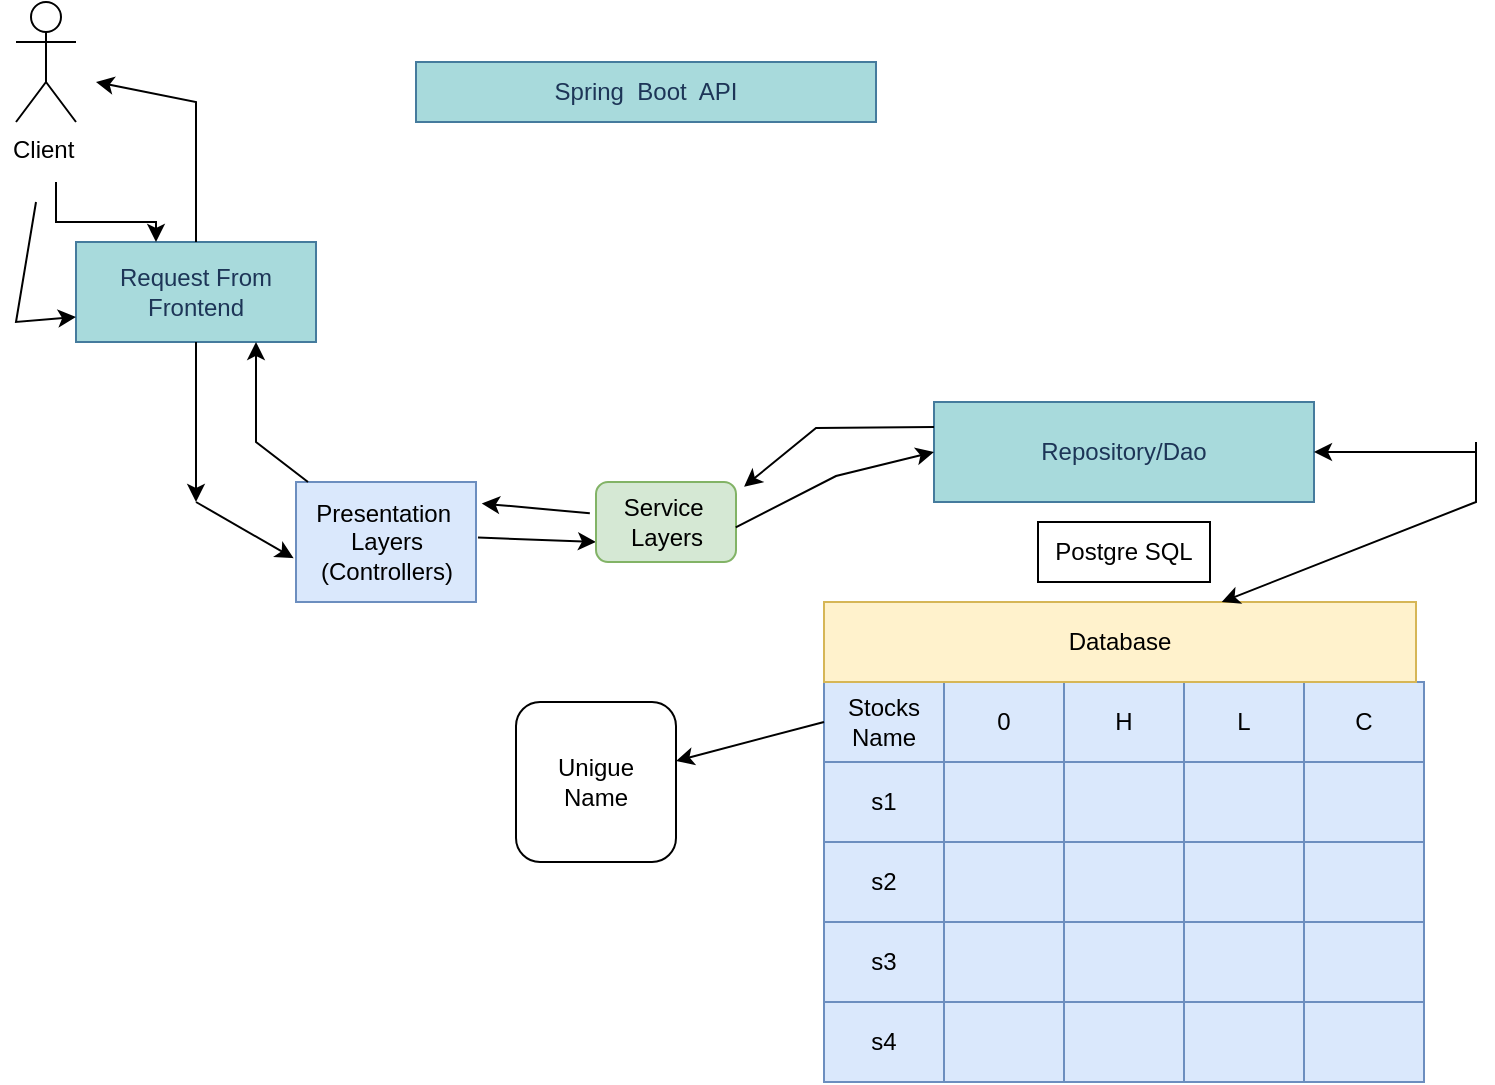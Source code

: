 <mxfile version="20.5.3" type="github">
  <diagram id="C5RBs43oDa-KdzZeNtuy" name="Page-1">
    <mxGraphModel dx="735" dy="460" grid="1" gridSize="10" guides="1" tooltips="1" connect="1" arrows="1" fold="1" page="1" pageScale="1" pageWidth="827" pageHeight="1169" math="0" shadow="0">
      <root>
        <mxCell id="WIyWlLk6GJQsqaUBKTNV-0" />
        <mxCell id="WIyWlLk6GJQsqaUBKTNV-1" parent="WIyWlLk6GJQsqaUBKTNV-0" />
        <mxCell id="JqNgXWwND9RPEEob_Ky7-0" value="Spring&amp;nbsp; Boot&amp;nbsp; API" style="rounded=0;whiteSpace=wrap;html=1;strokeColor=#457B9D;fillColor=#A8DADC;fontColor=#1D3557;" parent="WIyWlLk6GJQsqaUBKTNV-1" vertex="1">
          <mxGeometry x="210" y="30" width="230" height="30" as="geometry" />
        </mxCell>
        <mxCell id="JqNgXWwND9RPEEob_Ky7-1" value="Request From Frontend" style="rounded=0;arcSize=10;whiteSpace=wrap;html=1;align=center;fillColor=#A8DADC;strokeColor=#457B9D;fontColor=#1D3557;" parent="WIyWlLk6GJQsqaUBKTNV-1" vertex="1">
          <mxGeometry x="40" y="120" width="120" height="50" as="geometry" />
        </mxCell>
        <mxCell id="JqNgXWwND9RPEEob_Ky7-4" value="Presentation&amp;nbsp;&lt;br&gt;Layers&lt;br&gt;(Controllers)" style="text;html=1;align=center;verticalAlign=middle;resizable=0;points=[];autosize=1;strokeColor=#6c8ebf;fillColor=#dae8fc;rounded=0;" parent="WIyWlLk6GJQsqaUBKTNV-1" vertex="1">
          <mxGeometry x="150" y="240" width="90" height="60" as="geometry" />
        </mxCell>
        <mxCell id="JqNgXWwND9RPEEob_Ky7-6" value="" style="endArrow=classic;html=1;rounded=0;exitX=1.011;exitY=0.463;exitDx=0;exitDy=0;exitPerimeter=0;" parent="WIyWlLk6GJQsqaUBKTNV-1" source="JqNgXWwND9RPEEob_Ky7-4" edge="1">
          <mxGeometry width="50" height="50" relative="1" as="geometry">
            <mxPoint x="370" y="260" as="sourcePoint" />
            <mxPoint x="300" y="270" as="targetPoint" />
          </mxGeometry>
        </mxCell>
        <mxCell id="JqNgXWwND9RPEEob_Ky7-7" value="Service&amp;nbsp;&lt;br&gt;Layers" style="text;html=1;align=center;verticalAlign=middle;resizable=0;points=[];autosize=1;strokeColor=#82b366;fillColor=#d5e8d4;rounded=1;shadow=0;sketch=0;" parent="WIyWlLk6GJQsqaUBKTNV-1" vertex="1">
          <mxGeometry x="300" y="240" width="70" height="40" as="geometry" />
        </mxCell>
        <mxCell id="JqNgXWwND9RPEEob_Ky7-8" value="" style="endArrow=classic;html=1;rounded=0;exitX=0.5;exitY=1;exitDx=0;exitDy=0;" parent="WIyWlLk6GJQsqaUBKTNV-1" source="JqNgXWwND9RPEEob_Ky7-1" edge="1">
          <mxGeometry width="50" height="50" relative="1" as="geometry">
            <mxPoint x="370" y="260" as="sourcePoint" />
            <mxPoint x="100" y="250" as="targetPoint" />
          </mxGeometry>
        </mxCell>
        <mxCell id="JqNgXWwND9RPEEob_Ky7-9" value="" style="endArrow=classic;html=1;rounded=0;entryX=-0.013;entryY=0.635;entryDx=0;entryDy=0;entryPerimeter=0;" parent="WIyWlLk6GJQsqaUBKTNV-1" target="JqNgXWwND9RPEEob_Ky7-4" edge="1">
          <mxGeometry width="50" height="50" relative="1" as="geometry">
            <mxPoint x="100" y="250" as="sourcePoint" />
            <mxPoint x="150" y="260" as="targetPoint" />
          </mxGeometry>
        </mxCell>
        <mxCell id="JqNgXWwND9RPEEob_Ky7-10" value="Repository/Dao" style="rounded=0;whiteSpace=wrap;html=1;strokeColor=#457B9D;fillColor=#A8DADC;fontColor=#1D3557;" parent="WIyWlLk6GJQsqaUBKTNV-1" vertex="1">
          <mxGeometry x="469" y="200" width="190" height="50" as="geometry" />
        </mxCell>
        <mxCell id="JqNgXWwND9RPEEob_Ky7-12" value="" style="endArrow=classic;html=1;rounded=0;exitX=0.998;exitY=0.567;exitDx=0;exitDy=0;exitPerimeter=0;entryX=0;entryY=0.5;entryDx=0;entryDy=0;" parent="WIyWlLk6GJQsqaUBKTNV-1" source="JqNgXWwND9RPEEob_Ky7-7" target="JqNgXWwND9RPEEob_Ky7-10" edge="1">
          <mxGeometry width="50" height="50" relative="1" as="geometry">
            <mxPoint x="370" y="260" as="sourcePoint" />
            <mxPoint x="410" y="160" as="targetPoint" />
            <Array as="points">
              <mxPoint x="420" y="237" />
            </Array>
          </mxGeometry>
        </mxCell>
        <mxCell id="JqNgXWwND9RPEEob_Ky7-16" value="" style="shape=table;startSize=0;container=1;collapsible=0;childLayout=tableLayout;rounded=1;shadow=0;sketch=0;fillColor=#dae8fc;strokeColor=#6c8ebf;" parent="WIyWlLk6GJQsqaUBKTNV-1" vertex="1">
          <mxGeometry x="414" y="340" width="300" height="200" as="geometry" />
        </mxCell>
        <mxCell id="JqNgXWwND9RPEEob_Ky7-17" value="" style="shape=tableRow;horizontal=0;startSize=0;swimlaneHead=0;swimlaneBody=0;top=0;left=0;bottom=0;right=0;collapsible=0;dropTarget=0;fillColor=none;points=[[0,0.5],[1,0.5]];portConstraint=eastwest;rounded=1;shadow=0;sketch=0;" parent="JqNgXWwND9RPEEob_Ky7-16" vertex="1">
          <mxGeometry width="300" height="40" as="geometry" />
        </mxCell>
        <mxCell id="JqNgXWwND9RPEEob_Ky7-18" value="Stocks Name" style="shape=partialRectangle;html=1;whiteSpace=wrap;connectable=0;overflow=hidden;fillColor=none;top=0;left=0;bottom=0;right=0;pointerEvents=1;rounded=1;shadow=0;sketch=0;" parent="JqNgXWwND9RPEEob_Ky7-17" vertex="1">
          <mxGeometry width="60" height="40" as="geometry">
            <mxRectangle width="60" height="40" as="alternateBounds" />
          </mxGeometry>
        </mxCell>
        <mxCell id="JqNgXWwND9RPEEob_Ky7-19" value="0" style="shape=partialRectangle;html=1;whiteSpace=wrap;connectable=0;overflow=hidden;fillColor=none;top=0;left=0;bottom=0;right=0;pointerEvents=1;rounded=1;shadow=0;sketch=0;" parent="JqNgXWwND9RPEEob_Ky7-17" vertex="1">
          <mxGeometry x="60" width="60" height="40" as="geometry">
            <mxRectangle width="60" height="40" as="alternateBounds" />
          </mxGeometry>
        </mxCell>
        <mxCell id="JqNgXWwND9RPEEob_Ky7-20" value="H" style="shape=partialRectangle;html=1;whiteSpace=wrap;connectable=0;overflow=hidden;fillColor=none;top=0;left=0;bottom=0;right=0;pointerEvents=1;rounded=1;shadow=0;sketch=0;" parent="JqNgXWwND9RPEEob_Ky7-17" vertex="1">
          <mxGeometry x="120" width="60" height="40" as="geometry">
            <mxRectangle width="60" height="40" as="alternateBounds" />
          </mxGeometry>
        </mxCell>
        <mxCell id="JqNgXWwND9RPEEob_Ky7-21" value="L" style="shape=partialRectangle;html=1;whiteSpace=wrap;connectable=0;overflow=hidden;fillColor=none;top=0;left=0;bottom=0;right=0;pointerEvents=1;rounded=1;shadow=0;sketch=0;" parent="JqNgXWwND9RPEEob_Ky7-17" vertex="1">
          <mxGeometry x="180" width="60" height="40" as="geometry">
            <mxRectangle width="60" height="40" as="alternateBounds" />
          </mxGeometry>
        </mxCell>
        <mxCell id="JqNgXWwND9RPEEob_Ky7-22" value="C" style="shape=partialRectangle;html=1;whiteSpace=wrap;connectable=0;overflow=hidden;fillColor=none;top=0;left=0;bottom=0;right=0;pointerEvents=1;rounded=1;shadow=0;sketch=0;" parent="JqNgXWwND9RPEEob_Ky7-17" vertex="1">
          <mxGeometry x="240" width="60" height="40" as="geometry">
            <mxRectangle width="60" height="40" as="alternateBounds" />
          </mxGeometry>
        </mxCell>
        <mxCell id="JqNgXWwND9RPEEob_Ky7-23" value="" style="shape=tableRow;horizontal=0;startSize=0;swimlaneHead=0;swimlaneBody=0;top=0;left=0;bottom=0;right=0;collapsible=0;dropTarget=0;fillColor=none;points=[[0,0.5],[1,0.5]];portConstraint=eastwest;rounded=1;shadow=0;sketch=0;" parent="JqNgXWwND9RPEEob_Ky7-16" vertex="1">
          <mxGeometry y="40" width="300" height="40" as="geometry" />
        </mxCell>
        <mxCell id="JqNgXWwND9RPEEob_Ky7-24" value="s1" style="shape=partialRectangle;html=1;whiteSpace=wrap;connectable=0;overflow=hidden;fillColor=none;top=0;left=0;bottom=0;right=0;pointerEvents=1;rounded=1;shadow=0;sketch=0;" parent="JqNgXWwND9RPEEob_Ky7-23" vertex="1">
          <mxGeometry width="60" height="40" as="geometry">
            <mxRectangle width="60" height="40" as="alternateBounds" />
          </mxGeometry>
        </mxCell>
        <mxCell id="JqNgXWwND9RPEEob_Ky7-25" value="" style="shape=partialRectangle;html=1;whiteSpace=wrap;connectable=0;overflow=hidden;fillColor=none;top=0;left=0;bottom=0;right=0;pointerEvents=1;rounded=1;shadow=0;sketch=0;" parent="JqNgXWwND9RPEEob_Ky7-23" vertex="1">
          <mxGeometry x="60" width="60" height="40" as="geometry">
            <mxRectangle width="60" height="40" as="alternateBounds" />
          </mxGeometry>
        </mxCell>
        <mxCell id="JqNgXWwND9RPEEob_Ky7-26" value="" style="shape=partialRectangle;html=1;whiteSpace=wrap;connectable=0;overflow=hidden;fillColor=none;top=0;left=0;bottom=0;right=0;pointerEvents=1;rounded=1;shadow=0;sketch=0;" parent="JqNgXWwND9RPEEob_Ky7-23" vertex="1">
          <mxGeometry x="120" width="60" height="40" as="geometry">
            <mxRectangle width="60" height="40" as="alternateBounds" />
          </mxGeometry>
        </mxCell>
        <mxCell id="JqNgXWwND9RPEEob_Ky7-27" value="" style="shape=partialRectangle;html=1;whiteSpace=wrap;connectable=0;overflow=hidden;fillColor=none;top=0;left=0;bottom=0;right=0;pointerEvents=1;rounded=1;shadow=0;sketch=0;" parent="JqNgXWwND9RPEEob_Ky7-23" vertex="1">
          <mxGeometry x="180" width="60" height="40" as="geometry">
            <mxRectangle width="60" height="40" as="alternateBounds" />
          </mxGeometry>
        </mxCell>
        <mxCell id="JqNgXWwND9RPEEob_Ky7-28" value="" style="shape=partialRectangle;html=1;whiteSpace=wrap;connectable=0;overflow=hidden;fillColor=none;top=0;left=0;bottom=0;right=0;pointerEvents=1;rounded=1;shadow=0;sketch=0;" parent="JqNgXWwND9RPEEob_Ky7-23" vertex="1">
          <mxGeometry x="240" width="60" height="40" as="geometry">
            <mxRectangle width="60" height="40" as="alternateBounds" />
          </mxGeometry>
        </mxCell>
        <mxCell id="JqNgXWwND9RPEEob_Ky7-29" value="" style="shape=tableRow;horizontal=0;startSize=0;swimlaneHead=0;swimlaneBody=0;top=0;left=0;bottom=0;right=0;collapsible=0;dropTarget=0;fillColor=none;points=[[0,0.5],[1,0.5]];portConstraint=eastwest;rounded=1;shadow=0;sketch=0;" parent="JqNgXWwND9RPEEob_Ky7-16" vertex="1">
          <mxGeometry y="80" width="300" height="40" as="geometry" />
        </mxCell>
        <mxCell id="JqNgXWwND9RPEEob_Ky7-30" value="s2" style="shape=partialRectangle;html=1;whiteSpace=wrap;connectable=0;overflow=hidden;fillColor=none;top=0;left=0;bottom=0;right=0;pointerEvents=1;rounded=1;shadow=0;sketch=0;" parent="JqNgXWwND9RPEEob_Ky7-29" vertex="1">
          <mxGeometry width="60" height="40" as="geometry">
            <mxRectangle width="60" height="40" as="alternateBounds" />
          </mxGeometry>
        </mxCell>
        <mxCell id="JqNgXWwND9RPEEob_Ky7-31" value="" style="shape=partialRectangle;html=1;whiteSpace=wrap;connectable=0;overflow=hidden;fillColor=none;top=0;left=0;bottom=0;right=0;pointerEvents=1;rounded=1;shadow=0;sketch=0;" parent="JqNgXWwND9RPEEob_Ky7-29" vertex="1">
          <mxGeometry x="60" width="60" height="40" as="geometry">
            <mxRectangle width="60" height="40" as="alternateBounds" />
          </mxGeometry>
        </mxCell>
        <mxCell id="JqNgXWwND9RPEEob_Ky7-32" value="" style="shape=partialRectangle;html=1;whiteSpace=wrap;connectable=0;overflow=hidden;fillColor=none;top=0;left=0;bottom=0;right=0;pointerEvents=1;rounded=1;shadow=0;sketch=0;" parent="JqNgXWwND9RPEEob_Ky7-29" vertex="1">
          <mxGeometry x="120" width="60" height="40" as="geometry">
            <mxRectangle width="60" height="40" as="alternateBounds" />
          </mxGeometry>
        </mxCell>
        <mxCell id="JqNgXWwND9RPEEob_Ky7-33" value="" style="shape=partialRectangle;html=1;whiteSpace=wrap;connectable=0;overflow=hidden;fillColor=none;top=0;left=0;bottom=0;right=0;pointerEvents=1;rounded=1;shadow=0;sketch=0;" parent="JqNgXWwND9RPEEob_Ky7-29" vertex="1">
          <mxGeometry x="180" width="60" height="40" as="geometry">
            <mxRectangle width="60" height="40" as="alternateBounds" />
          </mxGeometry>
        </mxCell>
        <mxCell id="JqNgXWwND9RPEEob_Ky7-34" value="" style="shape=partialRectangle;html=1;whiteSpace=wrap;connectable=0;overflow=hidden;fillColor=none;top=0;left=0;bottom=0;right=0;pointerEvents=1;rounded=1;shadow=0;sketch=0;" parent="JqNgXWwND9RPEEob_Ky7-29" vertex="1">
          <mxGeometry x="240" width="60" height="40" as="geometry">
            <mxRectangle width="60" height="40" as="alternateBounds" />
          </mxGeometry>
        </mxCell>
        <mxCell id="JqNgXWwND9RPEEob_Ky7-35" value="" style="shape=tableRow;horizontal=0;startSize=0;swimlaneHead=0;swimlaneBody=0;top=0;left=0;bottom=0;right=0;collapsible=0;dropTarget=0;fillColor=none;points=[[0,0.5],[1,0.5]];portConstraint=eastwest;rounded=1;shadow=0;sketch=0;" parent="JqNgXWwND9RPEEob_Ky7-16" vertex="1">
          <mxGeometry y="120" width="300" height="40" as="geometry" />
        </mxCell>
        <mxCell id="JqNgXWwND9RPEEob_Ky7-36" value="s3" style="shape=partialRectangle;html=1;whiteSpace=wrap;connectable=0;overflow=hidden;fillColor=none;top=0;left=0;bottom=0;right=0;pointerEvents=1;rounded=1;shadow=0;sketch=0;" parent="JqNgXWwND9RPEEob_Ky7-35" vertex="1">
          <mxGeometry width="60" height="40" as="geometry">
            <mxRectangle width="60" height="40" as="alternateBounds" />
          </mxGeometry>
        </mxCell>
        <mxCell id="JqNgXWwND9RPEEob_Ky7-37" value="" style="shape=partialRectangle;html=1;whiteSpace=wrap;connectable=0;overflow=hidden;fillColor=none;top=0;left=0;bottom=0;right=0;pointerEvents=1;rounded=1;shadow=0;sketch=0;" parent="JqNgXWwND9RPEEob_Ky7-35" vertex="1">
          <mxGeometry x="60" width="60" height="40" as="geometry">
            <mxRectangle width="60" height="40" as="alternateBounds" />
          </mxGeometry>
        </mxCell>
        <mxCell id="JqNgXWwND9RPEEob_Ky7-38" value="" style="shape=partialRectangle;html=1;whiteSpace=wrap;connectable=0;overflow=hidden;fillColor=none;top=0;left=0;bottom=0;right=0;pointerEvents=1;rounded=1;shadow=0;sketch=0;" parent="JqNgXWwND9RPEEob_Ky7-35" vertex="1">
          <mxGeometry x="120" width="60" height="40" as="geometry">
            <mxRectangle width="60" height="40" as="alternateBounds" />
          </mxGeometry>
        </mxCell>
        <mxCell id="JqNgXWwND9RPEEob_Ky7-39" value="" style="shape=partialRectangle;html=1;whiteSpace=wrap;connectable=0;overflow=hidden;fillColor=none;top=0;left=0;bottom=0;right=0;pointerEvents=1;rounded=1;shadow=0;sketch=0;" parent="JqNgXWwND9RPEEob_Ky7-35" vertex="1">
          <mxGeometry x="180" width="60" height="40" as="geometry">
            <mxRectangle width="60" height="40" as="alternateBounds" />
          </mxGeometry>
        </mxCell>
        <mxCell id="JqNgXWwND9RPEEob_Ky7-40" value="" style="shape=partialRectangle;html=1;whiteSpace=wrap;connectable=0;overflow=hidden;fillColor=none;top=0;left=0;bottom=0;right=0;pointerEvents=1;rounded=1;shadow=0;sketch=0;" parent="JqNgXWwND9RPEEob_Ky7-35" vertex="1">
          <mxGeometry x="240" width="60" height="40" as="geometry">
            <mxRectangle width="60" height="40" as="alternateBounds" />
          </mxGeometry>
        </mxCell>
        <mxCell id="JqNgXWwND9RPEEob_Ky7-41" value="" style="shape=tableRow;horizontal=0;startSize=0;swimlaneHead=0;swimlaneBody=0;top=0;left=0;bottom=0;right=0;collapsible=0;dropTarget=0;fillColor=none;points=[[0,0.5],[1,0.5]];portConstraint=eastwest;rounded=1;shadow=0;sketch=0;" parent="JqNgXWwND9RPEEob_Ky7-16" vertex="1">
          <mxGeometry y="160" width="300" height="40" as="geometry" />
        </mxCell>
        <mxCell id="JqNgXWwND9RPEEob_Ky7-42" value="s4" style="shape=partialRectangle;html=1;whiteSpace=wrap;connectable=0;overflow=hidden;fillColor=none;top=0;left=0;bottom=0;right=0;pointerEvents=1;rounded=1;shadow=0;sketch=0;" parent="JqNgXWwND9RPEEob_Ky7-41" vertex="1">
          <mxGeometry width="60" height="40" as="geometry">
            <mxRectangle width="60" height="40" as="alternateBounds" />
          </mxGeometry>
        </mxCell>
        <mxCell id="JqNgXWwND9RPEEob_Ky7-43" value="" style="shape=partialRectangle;html=1;whiteSpace=wrap;connectable=0;overflow=hidden;fillColor=none;top=0;left=0;bottom=0;right=0;pointerEvents=1;rounded=1;shadow=0;sketch=0;" parent="JqNgXWwND9RPEEob_Ky7-41" vertex="1">
          <mxGeometry x="60" width="60" height="40" as="geometry">
            <mxRectangle width="60" height="40" as="alternateBounds" />
          </mxGeometry>
        </mxCell>
        <mxCell id="JqNgXWwND9RPEEob_Ky7-44" value="" style="shape=partialRectangle;html=1;whiteSpace=wrap;connectable=0;overflow=hidden;fillColor=none;top=0;left=0;bottom=0;right=0;pointerEvents=1;rounded=1;shadow=0;sketch=0;" parent="JqNgXWwND9RPEEob_Ky7-41" vertex="1">
          <mxGeometry x="120" width="60" height="40" as="geometry">
            <mxRectangle width="60" height="40" as="alternateBounds" />
          </mxGeometry>
        </mxCell>
        <mxCell id="JqNgXWwND9RPEEob_Ky7-45" value="" style="shape=partialRectangle;html=1;whiteSpace=wrap;connectable=0;overflow=hidden;fillColor=none;top=0;left=0;bottom=0;right=0;pointerEvents=1;rounded=1;shadow=0;sketch=0;" parent="JqNgXWwND9RPEEob_Ky7-41" vertex="1">
          <mxGeometry x="180" width="60" height="40" as="geometry">
            <mxRectangle width="60" height="40" as="alternateBounds" />
          </mxGeometry>
        </mxCell>
        <mxCell id="JqNgXWwND9RPEEob_Ky7-46" value="" style="shape=partialRectangle;html=1;whiteSpace=wrap;connectable=0;overflow=hidden;fillColor=none;top=0;left=0;bottom=0;right=0;pointerEvents=1;rounded=1;shadow=0;sketch=0;" parent="JqNgXWwND9RPEEob_Ky7-41" vertex="1">
          <mxGeometry x="240" width="60" height="40" as="geometry">
            <mxRectangle width="60" height="40" as="alternateBounds" />
          </mxGeometry>
        </mxCell>
        <mxCell id="JqNgXWwND9RPEEob_Ky7-85" value="Database" style="rounded=0;whiteSpace=wrap;html=1;shadow=0;sketch=0;fillColor=#fff2cc;strokeColor=#d6b656;" parent="WIyWlLk6GJQsqaUBKTNV-1" vertex="1">
          <mxGeometry x="414" y="300" width="296" height="40" as="geometry" />
        </mxCell>
        <mxCell id="JqNgXWwND9RPEEob_Ky7-86" value="" style="endArrow=classic;html=1;rounded=0;exitX=0;exitY=0.5;exitDx=0;exitDy=0;" parent="WIyWlLk6GJQsqaUBKTNV-1" source="JqNgXWwND9RPEEob_Ky7-17" target="JqNgXWwND9RPEEob_Ky7-87" edge="1">
          <mxGeometry width="50" height="50" relative="1" as="geometry">
            <mxPoint x="510" y="350" as="sourcePoint" />
            <mxPoint x="350" y="380" as="targetPoint" />
          </mxGeometry>
        </mxCell>
        <mxCell id="JqNgXWwND9RPEEob_Ky7-87" value="Unigue&lt;br&gt;Name" style="whiteSpace=wrap;html=1;aspect=fixed;rounded=1;shadow=0;sketch=0;" parent="WIyWlLk6GJQsqaUBKTNV-1" vertex="1">
          <mxGeometry x="260" y="350" width="80" height="80" as="geometry" />
        </mxCell>
        <mxCell id="JqNgXWwND9RPEEob_Ky7-88" value="Postgre SQL" style="rounded=0;whiteSpace=wrap;html=1;shadow=0;sketch=0;" parent="WIyWlLk6GJQsqaUBKTNV-1" vertex="1">
          <mxGeometry x="521" y="260" width="86" height="30" as="geometry" />
        </mxCell>
        <mxCell id="JqNgXWwND9RPEEob_Ky7-89" value="" style="endArrow=classic;html=1;rounded=0;entryX=1;entryY=0.5;entryDx=0;entryDy=0;" parent="WIyWlLk6GJQsqaUBKTNV-1" target="JqNgXWwND9RPEEob_Ky7-10" edge="1">
          <mxGeometry width="50" height="50" relative="1" as="geometry">
            <mxPoint x="740" y="225" as="sourcePoint" />
            <mxPoint x="560" y="290" as="targetPoint" />
          </mxGeometry>
        </mxCell>
        <mxCell id="JqNgXWwND9RPEEob_Ky7-91" value="" style="endArrow=classic;html=1;rounded=0;" parent="WIyWlLk6GJQsqaUBKTNV-1" target="JqNgXWwND9RPEEob_Ky7-85" edge="1">
          <mxGeometry width="50" height="50" relative="1" as="geometry">
            <mxPoint x="740" y="220" as="sourcePoint" />
            <mxPoint x="560" y="290" as="targetPoint" />
            <Array as="points">
              <mxPoint x="740" y="250" />
            </Array>
          </mxGeometry>
        </mxCell>
        <mxCell id="JqNgXWwND9RPEEob_Ky7-93" value="" style="endArrow=classic;html=1;rounded=0;exitX=0;exitY=0.25;exitDx=0;exitDy=0;entryX=1.058;entryY=0.058;entryDx=0;entryDy=0;entryPerimeter=0;" parent="WIyWlLk6GJQsqaUBKTNV-1" source="JqNgXWwND9RPEEob_Ky7-10" target="JqNgXWwND9RPEEob_Ky7-7" edge="1">
          <mxGeometry width="50" height="50" relative="1" as="geometry">
            <mxPoint x="350" y="220" as="sourcePoint" />
            <mxPoint x="400" y="170" as="targetPoint" />
            <Array as="points">
              <mxPoint x="410" y="213" />
            </Array>
          </mxGeometry>
        </mxCell>
        <mxCell id="JqNgXWwND9RPEEob_Ky7-94" value="" style="endArrow=classic;html=1;rounded=0;entryX=1.032;entryY=0.179;entryDx=0;entryDy=0;entryPerimeter=0;exitX=-0.044;exitY=0.391;exitDx=0;exitDy=0;exitPerimeter=0;" parent="WIyWlLk6GJQsqaUBKTNV-1" source="JqNgXWwND9RPEEob_Ky7-7" target="JqNgXWwND9RPEEob_Ky7-4" edge="1">
          <mxGeometry width="50" height="50" relative="1" as="geometry">
            <mxPoint x="510" y="340" as="sourcePoint" />
            <mxPoint x="560" y="290" as="targetPoint" />
          </mxGeometry>
        </mxCell>
        <mxCell id="JqNgXWwND9RPEEob_Ky7-95" value="" style="endArrow=classic;html=1;rounded=0;entryX=0.75;entryY=1;entryDx=0;entryDy=0;" parent="WIyWlLk6GJQsqaUBKTNV-1" source="JqNgXWwND9RPEEob_Ky7-4" target="JqNgXWwND9RPEEob_Ky7-1" edge="1">
          <mxGeometry width="50" height="50" relative="1" as="geometry">
            <mxPoint x="350" y="400" as="sourcePoint" />
            <mxPoint x="400" y="350" as="targetPoint" />
            <Array as="points">
              <mxPoint x="130" y="220" />
            </Array>
          </mxGeometry>
        </mxCell>
        <mxCell id="dgIEg6WXggXOuIIckyaT-0" value="" style="edgeStyle=orthogonalEdgeStyle;rounded=0;orthogonalLoop=1;jettySize=auto;html=1;" edge="1" parent="WIyWlLk6GJQsqaUBKTNV-1" target="JqNgXWwND9RPEEob_Ky7-1">
          <mxGeometry relative="1" as="geometry">
            <mxPoint x="30" y="90" as="sourcePoint" />
            <Array as="points">
              <mxPoint x="30" y="110" />
              <mxPoint x="80" y="110" />
            </Array>
          </mxGeometry>
        </mxCell>
        <mxCell id="JqNgXWwND9RPEEob_Ky7-96" value="Client&amp;nbsp;" style="shape=umlActor;verticalLabelPosition=bottom;verticalAlign=top;html=1;outlineConnect=0;rounded=1;shadow=0;sketch=0;" parent="WIyWlLk6GJQsqaUBKTNV-1" vertex="1">
          <mxGeometry x="10" width="30" height="60" as="geometry" />
        </mxCell>
        <mxCell id="JqNgXWwND9RPEEob_Ky7-97" value="" style="endArrow=classic;html=1;rounded=0;entryX=0;entryY=0.75;entryDx=0;entryDy=0;" parent="WIyWlLk6GJQsqaUBKTNV-1" target="JqNgXWwND9RPEEob_Ky7-1" edge="1">
          <mxGeometry width="50" height="50" relative="1" as="geometry">
            <mxPoint x="20" y="100" as="sourcePoint" />
            <mxPoint x="20" y="230" as="targetPoint" />
            <Array as="points">
              <mxPoint x="10" y="160" />
            </Array>
          </mxGeometry>
        </mxCell>
        <mxCell id="JqNgXWwND9RPEEob_Ky7-98" value="" style="endArrow=classic;html=1;rounded=0;exitX=0.5;exitY=0;exitDx=0;exitDy=0;" parent="WIyWlLk6GJQsqaUBKTNV-1" source="JqNgXWwND9RPEEob_Ky7-1" edge="1">
          <mxGeometry width="50" height="50" relative="1" as="geometry">
            <mxPoint x="180" y="170" as="sourcePoint" />
            <mxPoint x="50" y="40" as="targetPoint" />
            <Array as="points">
              <mxPoint x="100" y="50" />
            </Array>
          </mxGeometry>
        </mxCell>
      </root>
    </mxGraphModel>
  </diagram>
</mxfile>
